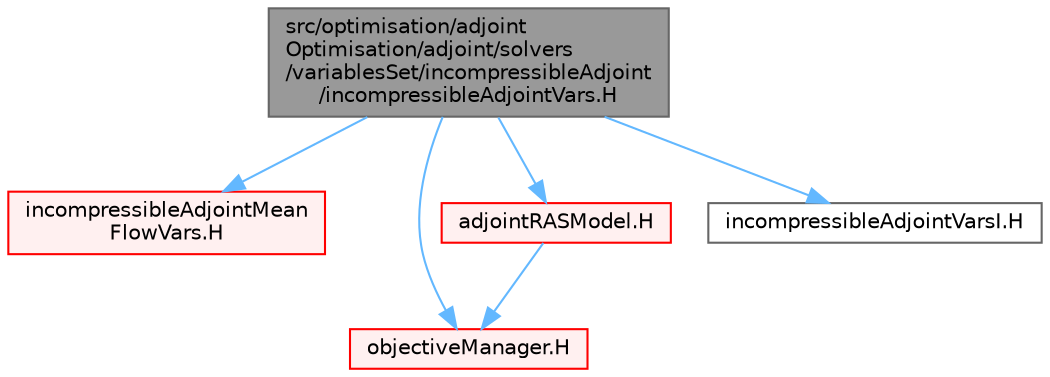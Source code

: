 digraph "src/optimisation/adjointOptimisation/adjoint/solvers/variablesSet/incompressibleAdjoint/incompressibleAdjointVars.H"
{
 // LATEX_PDF_SIZE
  bgcolor="transparent";
  edge [fontname=Helvetica,fontsize=10,labelfontname=Helvetica,labelfontsize=10];
  node [fontname=Helvetica,fontsize=10,shape=box,height=0.2,width=0.4];
  Node1 [id="Node000001",label="src/optimisation/adjoint\lOptimisation/adjoint/solvers\l/variablesSet/incompressibleAdjoint\l/incompressibleAdjointVars.H",height=0.2,width=0.4,color="gray40", fillcolor="grey60", style="filled", fontcolor="black",tooltip=" "];
  Node1 -> Node2 [id="edge1_Node000001_Node000002",color="steelblue1",style="solid",tooltip=" "];
  Node2 [id="Node000002",label="incompressibleAdjointMean\lFlowVars.H",height=0.2,width=0.4,color="red", fillcolor="#FFF0F0", style="filled",URL="$incompressibleAdjointMeanFlowVars_8H.html",tooltip=" "];
  Node1 -> Node422 [id="edge2_Node000001_Node000422",color="steelblue1",style="solid",tooltip=" "];
  Node422 [id="Node000422",label="objectiveManager.H",height=0.2,width=0.4,color="red", fillcolor="#FFF0F0", style="filled",URL="$objectiveManager_8H.html",tooltip=" "];
  Node1 -> Node430 [id="edge3_Node000001_Node000430",color="steelblue1",style="solid",tooltip=" "];
  Node430 [id="Node000430",label="adjointRASModel.H",height=0.2,width=0.4,color="red", fillcolor="#FFF0F0", style="filled",URL="$adjointRASModel_8H.html",tooltip=" "];
  Node430 -> Node422 [id="edge4_Node000430_Node000422",color="steelblue1",style="solid",tooltip=" "];
  Node1 -> Node492 [id="edge5_Node000001_Node000492",color="steelblue1",style="solid",tooltip=" "];
  Node492 [id="Node000492",label="incompressibleAdjointVarsI.H",height=0.2,width=0.4,color="grey40", fillcolor="white", style="filled",URL="$incompressibleAdjointVarsI_8H.html",tooltip=" "];
}
